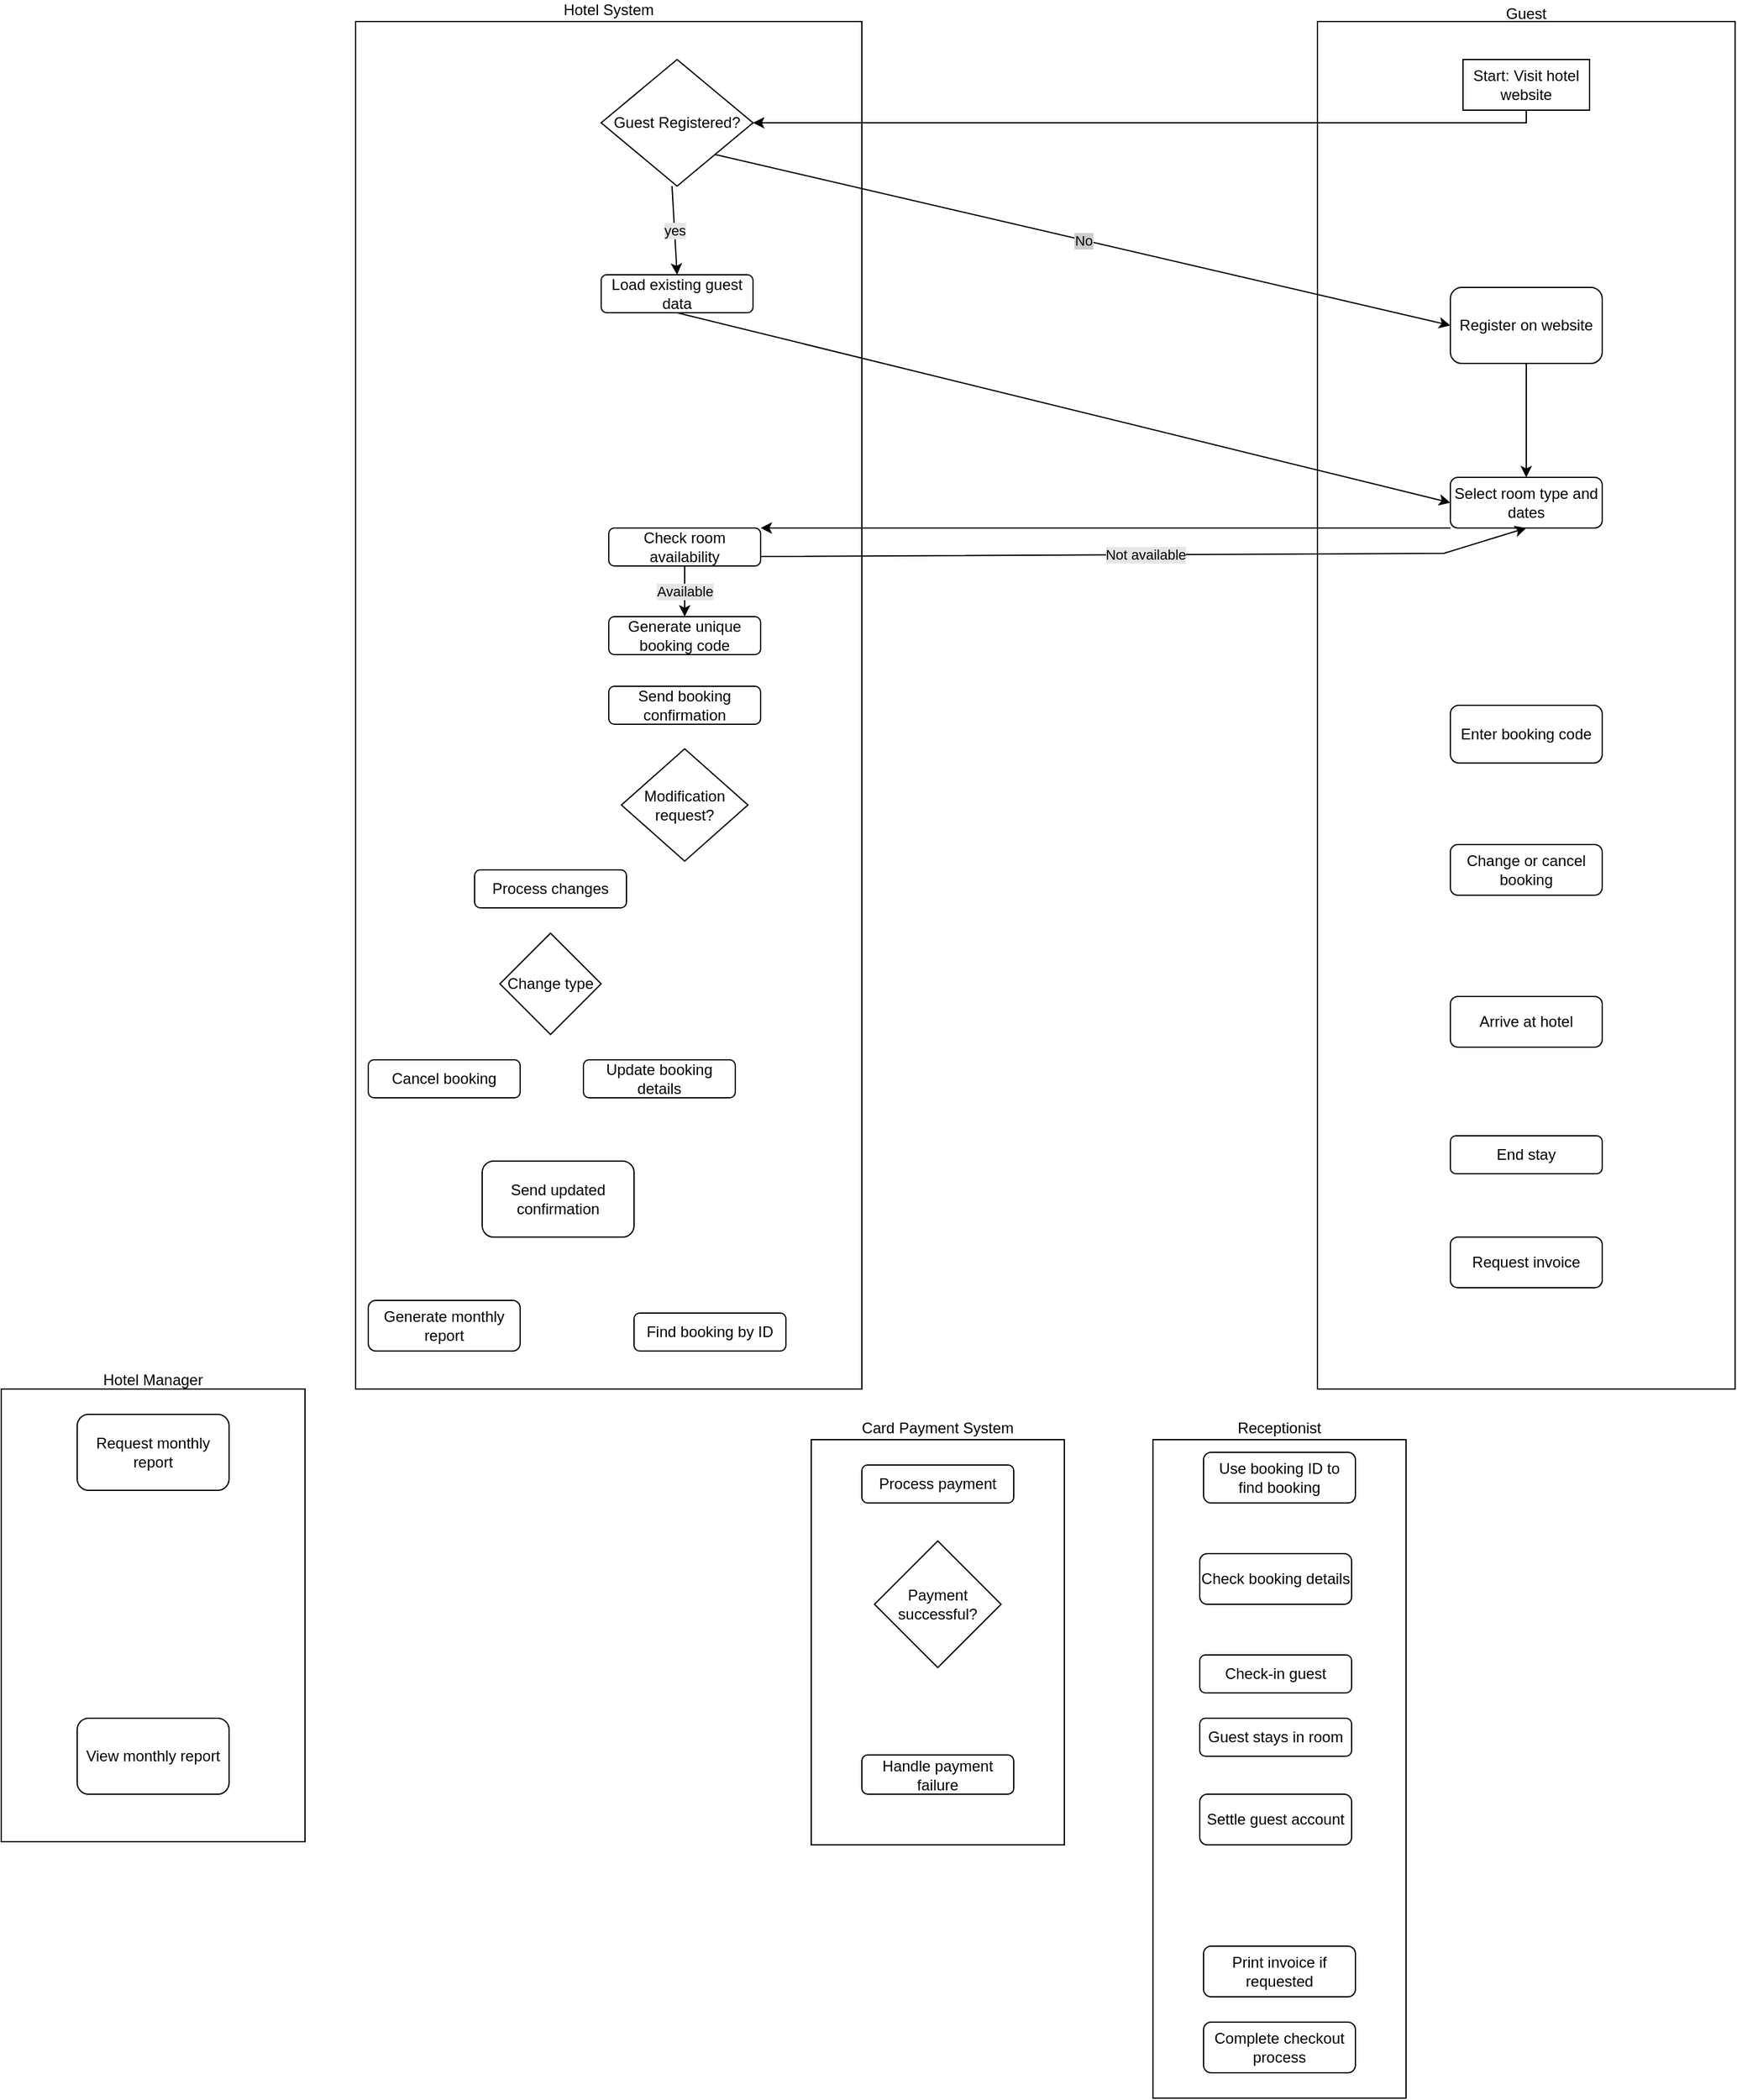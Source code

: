 <mxfile version="27.1.6">
  <diagram name="Page-1" id="hOD6ad7WIJv43JRN2Hp0">
    <mxGraphModel dx="2130" dy="1828" grid="1" gridSize="10" guides="1" tooltips="1" connect="1" arrows="1" fold="1" page="1" pageScale="1" pageWidth="827" pageHeight="1169" math="0" shadow="0">
      <root>
        <mxCell id="0" />
        <mxCell id="1" parent="0" />
        <mxCell id="wNJc03guBC1biLOyHMaj-1" value="Hotel System" style="rounded=0;whiteSpace=wrap;html=1;labelPosition=center;verticalLabelPosition=top;align=center;verticalAlign=bottom;" parent="1" vertex="1">
          <mxGeometry x="160" y="-200" width="400" height="1080" as="geometry" />
        </mxCell>
        <mxCell id="wNJc03guBC1biLOyHMaj-2" value="&lt;div style=&quot;line-height: 0%;&quot;&gt;&lt;span style=&quot;background-color: initial;&quot;&gt;Guest&lt;/span&gt;&lt;/div&gt;" style="rounded=0;whiteSpace=wrap;html=1;align=center;labelPosition=center;verticalLabelPosition=top;verticalAlign=bottom;" parent="1" vertex="1">
          <mxGeometry x="920" y="-200" width="330" height="1080" as="geometry" />
        </mxCell>
        <mxCell id="wNJc03guBC1biLOyHMaj-3" value="Receptionist" style="rounded=0;whiteSpace=wrap;html=1;labelPosition=center;verticalLabelPosition=top;align=center;verticalAlign=bottom;movable=1;resizable=1;rotatable=1;deletable=1;editable=1;locked=0;connectable=1;" parent="1" vertex="1">
          <mxGeometry x="790" y="920" width="200" height="520" as="geometry" />
        </mxCell>
        <object label="Hotel Manager" Alias="HM" id="wNJc03guBC1biLOyHMaj-4">
          <mxCell style="rounded=0;labelPosition=center;verticalLabelPosition=top;align=center;verticalAlign=bottom;spacing=0;whiteSpace=wrap;html=1;labelBorderColor=none;fontSize=12;" parent="1" vertex="1">
            <mxGeometry x="-120" y="880" width="240" height="357.5" as="geometry" />
          </mxCell>
        </object>
        <mxCell id="wNJc03guBC1biLOyHMaj-5" value="Card Payment System" style="rounded=0;whiteSpace=wrap;html=1;labelPosition=center;verticalLabelPosition=top;align=center;verticalAlign=bottom;" parent="1" vertex="1">
          <mxGeometry x="520" y="920" width="200" height="320" as="geometry" />
        </mxCell>
        <mxCell id="eGQvxiqoASxtvBs6ShRT-39" style="edgeStyle=orthogonalEdgeStyle;rounded=0;orthogonalLoop=1;jettySize=auto;html=1;entryX=1;entryY=0.5;entryDx=0;entryDy=0;" edge="1" parent="1" source="wNJc03guBC1biLOyHMaj-8" target="dR7iIaw7vItlcQrHCfmJ-1">
          <mxGeometry relative="1" as="geometry">
            <Array as="points">
              <mxPoint x="1085" y="-120" />
            </Array>
          </mxGeometry>
        </mxCell>
        <mxCell id="wNJc03guBC1biLOyHMaj-8" value="Start: Visit hotel website" style="rounded=0;textShadow=0;whiteSpace=wrap;" parent="1" vertex="1">
          <mxGeometry x="1035" y="-170" width="100" height="40" as="geometry" />
        </mxCell>
        <mxCell id="dR7iIaw7vItlcQrHCfmJ-1" value="Guest Registered?" style="rhombus;whiteSpace=wrap;html=1;" parent="1" vertex="1">
          <mxGeometry x="354" y="-170" width="120" height="100" as="geometry" />
        </mxCell>
        <mxCell id="dR7iIaw7vItlcQrHCfmJ-3" value="Load existing guest data" style="rounded=1;whiteSpace=wrap;html=1;" parent="1" vertex="1">
          <mxGeometry x="354" width="120" height="30" as="geometry" />
        </mxCell>
        <mxCell id="dR7iIaw7vItlcQrHCfmJ-4" value="Check room availability" style="rounded=1;whiteSpace=wrap;html=1;" parent="1" vertex="1">
          <mxGeometry x="360" y="200" width="120" height="30" as="geometry" />
        </mxCell>
        <mxCell id="eGQvxiqoASxtvBs6ShRT-2" value="Generate unique booking code" style="rounded=1;whiteSpace=wrap;html=1;" vertex="1" parent="1">
          <mxGeometry x="360" y="270" width="120" height="30" as="geometry" />
        </mxCell>
        <mxCell id="eGQvxiqoASxtvBs6ShRT-3" value="Send booking confirmation" style="rounded=1;whiteSpace=wrap;html=1;" vertex="1" parent="1">
          <mxGeometry x="360" y="325" width="120" height="30" as="geometry" />
        </mxCell>
        <mxCell id="eGQvxiqoASxtvBs6ShRT-4" value="Modification request?" style="rhombus;whiteSpace=wrap;html=1;" vertex="1" parent="1">
          <mxGeometry x="370" y="374.38" width="100" height="88.75" as="geometry" />
        </mxCell>
        <mxCell id="eGQvxiqoASxtvBs6ShRT-6" style="edgeStyle=orthogonalEdgeStyle;rounded=0;orthogonalLoop=1;jettySize=auto;html=1;exitX=0.5;exitY=1;exitDx=0;exitDy=0;" edge="1" parent="1" source="dR7iIaw7vItlcQrHCfmJ-3" target="dR7iIaw7vItlcQrHCfmJ-3">
          <mxGeometry relative="1" as="geometry" />
        </mxCell>
        <mxCell id="eGQvxiqoASxtvBs6ShRT-8" value="Process changes" style="rounded=1;whiteSpace=wrap;html=1;" vertex="1" parent="1">
          <mxGeometry x="254" y="470" width="120" height="30" as="geometry" />
        </mxCell>
        <mxCell id="eGQvxiqoASxtvBs6ShRT-9" value="Change type" style="rhombus;whiteSpace=wrap;html=1;" vertex="1" parent="1">
          <mxGeometry x="274" y="520" width="80" height="80" as="geometry" />
        </mxCell>
        <mxCell id="eGQvxiqoASxtvBs6ShRT-10" value="Cancel booking" style="rounded=1;whiteSpace=wrap;html=1;" vertex="1" parent="1">
          <mxGeometry x="170" y="620" width="120" height="30" as="geometry" />
        </mxCell>
        <mxCell id="eGQvxiqoASxtvBs6ShRT-11" value="Update booking details" style="rounded=1;whiteSpace=wrap;html=1;" vertex="1" parent="1">
          <mxGeometry x="340" y="620" width="120" height="30" as="geometry" />
        </mxCell>
        <mxCell id="eGQvxiqoASxtvBs6ShRT-12" value="Send updated confirmation" style="rounded=1;whiteSpace=wrap;html=1;" vertex="1" parent="1">
          <mxGeometry x="260" y="700" width="120" height="60" as="geometry" />
        </mxCell>
        <mxCell id="eGQvxiqoASxtvBs6ShRT-13" value="Generate monthly report" style="rounded=1;whiteSpace=wrap;html=1;" vertex="1" parent="1">
          <mxGeometry x="170" y="810" width="120" height="40" as="geometry" />
        </mxCell>
        <mxCell id="eGQvxiqoASxtvBs6ShRT-14" value="Find booking by ID" style="rounded=1;whiteSpace=wrap;html=1;" vertex="1" parent="1">
          <mxGeometry x="380" y="820" width="120" height="30" as="geometry" />
        </mxCell>
        <mxCell id="eGQvxiqoASxtvBs6ShRT-42" style="edgeStyle=orthogonalEdgeStyle;rounded=0;orthogonalLoop=1;jettySize=auto;html=1;exitX=0.5;exitY=1;exitDx=0;exitDy=0;" edge="1" parent="1" source="eGQvxiqoASxtvBs6ShRT-15" target="eGQvxiqoASxtvBs6ShRT-16">
          <mxGeometry relative="1" as="geometry" />
        </mxCell>
        <mxCell id="eGQvxiqoASxtvBs6ShRT-15" value="Register on website" style="rounded=1;whiteSpace=wrap;html=1;" vertex="1" parent="1">
          <mxGeometry x="1025" y="10" width="120" height="60" as="geometry" />
        </mxCell>
        <mxCell id="eGQvxiqoASxtvBs6ShRT-62" style="edgeStyle=orthogonalEdgeStyle;rounded=0;orthogonalLoop=1;jettySize=auto;html=1;entryX=1;entryY=0;entryDx=0;entryDy=0;" edge="1" parent="1" source="eGQvxiqoASxtvBs6ShRT-16" target="dR7iIaw7vItlcQrHCfmJ-4">
          <mxGeometry relative="1" as="geometry">
            <Array as="points">
              <mxPoint x="780" y="200" />
              <mxPoint x="780" y="200" />
            </Array>
          </mxGeometry>
        </mxCell>
        <mxCell id="eGQvxiqoASxtvBs6ShRT-16" value="Select room type and dates" style="rounded=1;whiteSpace=wrap;html=1;" vertex="1" parent="1">
          <mxGeometry x="1025" y="160" width="120" height="40" as="geometry" />
        </mxCell>
        <mxCell id="eGQvxiqoASxtvBs6ShRT-17" value="Enter booking code" style="rounded=1;whiteSpace=wrap;html=1;" vertex="1" parent="1">
          <mxGeometry x="1025" y="340" width="120" height="45.62" as="geometry" />
        </mxCell>
        <mxCell id="eGQvxiqoASxtvBs6ShRT-18" value="Change or cancel booking" style="rounded=1;whiteSpace=wrap;html=1;" vertex="1" parent="1">
          <mxGeometry x="1025" y="450" width="120" height="40" as="geometry" />
        </mxCell>
        <mxCell id="eGQvxiqoASxtvBs6ShRT-19" value="Arrive at hotel" style="rounded=1;whiteSpace=wrap;html=1;" vertex="1" parent="1">
          <mxGeometry x="1025" y="570" width="120" height="40" as="geometry" />
        </mxCell>
        <mxCell id="eGQvxiqoASxtvBs6ShRT-20" value="End stay" style="rounded=1;whiteSpace=wrap;html=1;" vertex="1" parent="1">
          <mxGeometry x="1025" y="680" width="120" height="30" as="geometry" />
        </mxCell>
        <mxCell id="eGQvxiqoASxtvBs6ShRT-21" value="Request invoice" style="rounded=1;whiteSpace=wrap;html=1;" vertex="1" parent="1">
          <mxGeometry x="1025" y="760" width="120" height="40" as="geometry" />
        </mxCell>
        <mxCell id="eGQvxiqoASxtvBs6ShRT-22" value="Use booking ID to find booking" style="rounded=1;whiteSpace=wrap;html=1;movable=1;resizable=1;rotatable=1;deletable=1;editable=1;locked=0;connectable=1;" vertex="1" parent="1">
          <mxGeometry x="830" y="930" width="120" height="40" as="geometry" />
        </mxCell>
        <mxCell id="eGQvxiqoASxtvBs6ShRT-23" value="Check booking details" style="rounded=1;whiteSpace=wrap;html=1;movable=1;resizable=1;rotatable=1;deletable=1;editable=1;locked=0;connectable=1;" vertex="1" parent="1">
          <mxGeometry x="827" y="1010" width="120" height="40" as="geometry" />
        </mxCell>
        <mxCell id="eGQvxiqoASxtvBs6ShRT-24" value="Check-in guest" style="rounded=1;whiteSpace=wrap;html=1;movable=1;resizable=1;rotatable=1;deletable=1;editable=1;locked=0;connectable=1;" vertex="1" parent="1">
          <mxGeometry x="827" y="1090" width="120" height="30" as="geometry" />
        </mxCell>
        <mxCell id="eGQvxiqoASxtvBs6ShRT-25" value="Guest stays in room" style="rounded=1;whiteSpace=wrap;html=1;movable=1;resizable=1;rotatable=1;deletable=1;editable=1;locked=0;connectable=1;" vertex="1" parent="1">
          <mxGeometry x="827" y="1140" width="120" height="30" as="geometry" />
        </mxCell>
        <mxCell id="eGQvxiqoASxtvBs6ShRT-26" value="Settle guest account" style="rounded=1;whiteSpace=wrap;html=1;movable=1;resizable=1;rotatable=1;deletable=1;editable=1;locked=0;connectable=1;" vertex="1" parent="1">
          <mxGeometry x="827" y="1200" width="120" height="40" as="geometry" />
        </mxCell>
        <mxCell id="eGQvxiqoASxtvBs6ShRT-27" value="Print invoice if requested" style="rounded=1;whiteSpace=wrap;html=1;movable=1;resizable=1;rotatable=1;deletable=1;editable=1;locked=0;connectable=1;" vertex="1" parent="1">
          <mxGeometry x="830" y="1320" width="120" height="40" as="geometry" />
        </mxCell>
        <mxCell id="eGQvxiqoASxtvBs6ShRT-30" value="Process payment" style="rounded=1;whiteSpace=wrap;html=1;" vertex="1" parent="1">
          <mxGeometry x="560" y="940" width="120" height="30" as="geometry" />
        </mxCell>
        <mxCell id="eGQvxiqoASxtvBs6ShRT-31" value="Payment successful?" style="rhombus;whiteSpace=wrap;html=1;" vertex="1" parent="1">
          <mxGeometry x="570" y="1000" width="100" height="100" as="geometry" />
        </mxCell>
        <mxCell id="eGQvxiqoASxtvBs6ShRT-32" value="Handle payment failure" style="rounded=1;whiteSpace=wrap;html=1;" vertex="1" parent="1">
          <mxGeometry x="560" y="1169" width="120" height="31" as="geometry" />
        </mxCell>
        <mxCell id="eGQvxiqoASxtvBs6ShRT-33" value="Request monthly report" style="rounded=1;whiteSpace=wrap;html=1;" vertex="1" parent="1">
          <mxGeometry x="-60" y="900" width="120" height="60" as="geometry" />
        </mxCell>
        <mxCell id="eGQvxiqoASxtvBs6ShRT-35" value="View monthly report" style="rounded=1;whiteSpace=wrap;html=1;" vertex="1" parent="1">
          <mxGeometry x="-60" y="1140" width="120" height="60" as="geometry" />
        </mxCell>
        <mxCell id="eGQvxiqoASxtvBs6ShRT-36" value="Complete checkout process" style="rounded=1;whiteSpace=wrap;html=1;" vertex="1" parent="1">
          <mxGeometry x="830" y="1380" width="120" height="40" as="geometry" />
        </mxCell>
        <mxCell id="eGQvxiqoASxtvBs6ShRT-48" value="" style="endArrow=classic;html=1;rounded=0;entryX=0.5;entryY=0;entryDx=0;entryDy=0;" edge="1" parent="1" target="dR7iIaw7vItlcQrHCfmJ-3">
          <mxGeometry relative="1" as="geometry">
            <mxPoint x="410" y="-70" as="sourcePoint" />
            <mxPoint x="710" y="-90" as="targetPoint" />
            <Array as="points">
              <mxPoint x="410" y="-70" />
            </Array>
          </mxGeometry>
        </mxCell>
        <mxCell id="eGQvxiqoASxtvBs6ShRT-49" value="yes" style="edgeLabel;resizable=0;html=1;;align=center;verticalAlign=middle;labelBorderColor=none;labelBackgroundColor=#E6E6E6;" connectable="0" vertex="1" parent="eGQvxiqoASxtvBs6ShRT-48">
          <mxGeometry relative="1" as="geometry" />
        </mxCell>
        <mxCell id="eGQvxiqoASxtvBs6ShRT-55" value="" style="endArrow=classic;html=1;rounded=0;exitX=1;exitY=1;exitDx=0;exitDy=0;entryX=0;entryY=0.5;entryDx=0;entryDy=0;" edge="1" parent="1" source="dR7iIaw7vItlcQrHCfmJ-1" target="eGQvxiqoASxtvBs6ShRT-15">
          <mxGeometry relative="1" as="geometry">
            <mxPoint x="610" y="30" as="sourcePoint" />
            <mxPoint x="710" y="30" as="targetPoint" />
          </mxGeometry>
        </mxCell>
        <mxCell id="eGQvxiqoASxtvBs6ShRT-56" value="No" style="edgeLabel;resizable=0;html=1;;align=center;verticalAlign=middle;labelBackgroundColor=#CCCCCC;" connectable="0" vertex="1" parent="eGQvxiqoASxtvBs6ShRT-55">
          <mxGeometry relative="1" as="geometry" />
        </mxCell>
        <mxCell id="eGQvxiqoASxtvBs6ShRT-61" value="" style="endArrow=classic;html=1;rounded=0;entryX=0;entryY=0.5;entryDx=0;entryDy=0;" edge="1" parent="1" target="eGQvxiqoASxtvBs6ShRT-16">
          <mxGeometry width="50" height="50" relative="1" as="geometry">
            <mxPoint x="414" y="30" as="sourcePoint" />
            <mxPoint x="690" as="targetPoint" />
          </mxGeometry>
        </mxCell>
        <mxCell id="eGQvxiqoASxtvBs6ShRT-64" value="" style="endArrow=classic;html=1;rounded=0;exitX=1;exitY=0.75;exitDx=0;exitDy=0;entryX=0.5;entryY=1;entryDx=0;entryDy=0;" edge="1" parent="1" source="dR7iIaw7vItlcQrHCfmJ-4" target="eGQvxiqoASxtvBs6ShRT-16">
          <mxGeometry relative="1" as="geometry">
            <mxPoint x="570" y="220" as="sourcePoint" />
            <mxPoint x="1090" y="220" as="targetPoint" />
            <Array as="points">
              <mxPoint x="1020" y="220" />
            </Array>
          </mxGeometry>
        </mxCell>
        <mxCell id="eGQvxiqoASxtvBs6ShRT-65" value="Not available" style="edgeLabel;resizable=0;html=1;;align=center;verticalAlign=middle;labelBackgroundColor=#E6E6E6;" connectable="0" vertex="1" parent="eGQvxiqoASxtvBs6ShRT-64">
          <mxGeometry relative="1" as="geometry" />
        </mxCell>
        <mxCell id="eGQvxiqoASxtvBs6ShRT-66" value="" style="endArrow=classic;html=1;rounded=0;exitX=0.5;exitY=1;exitDx=0;exitDy=0;entryX=0.5;entryY=0;entryDx=0;entryDy=0;" edge="1" parent="1" source="dR7iIaw7vItlcQrHCfmJ-4" target="eGQvxiqoASxtvBs6ShRT-2">
          <mxGeometry relative="1" as="geometry">
            <mxPoint x="610" y="400" as="sourcePoint" />
            <mxPoint x="710" y="400" as="targetPoint" />
          </mxGeometry>
        </mxCell>
        <mxCell id="eGQvxiqoASxtvBs6ShRT-67" value="Available" style="edgeLabel;resizable=0;html=1;;align=center;verticalAlign=middle;labelBackgroundColor=#E6E6E6;" connectable="0" vertex="1" parent="eGQvxiqoASxtvBs6ShRT-66">
          <mxGeometry relative="1" as="geometry" />
        </mxCell>
      </root>
    </mxGraphModel>
  </diagram>
</mxfile>
